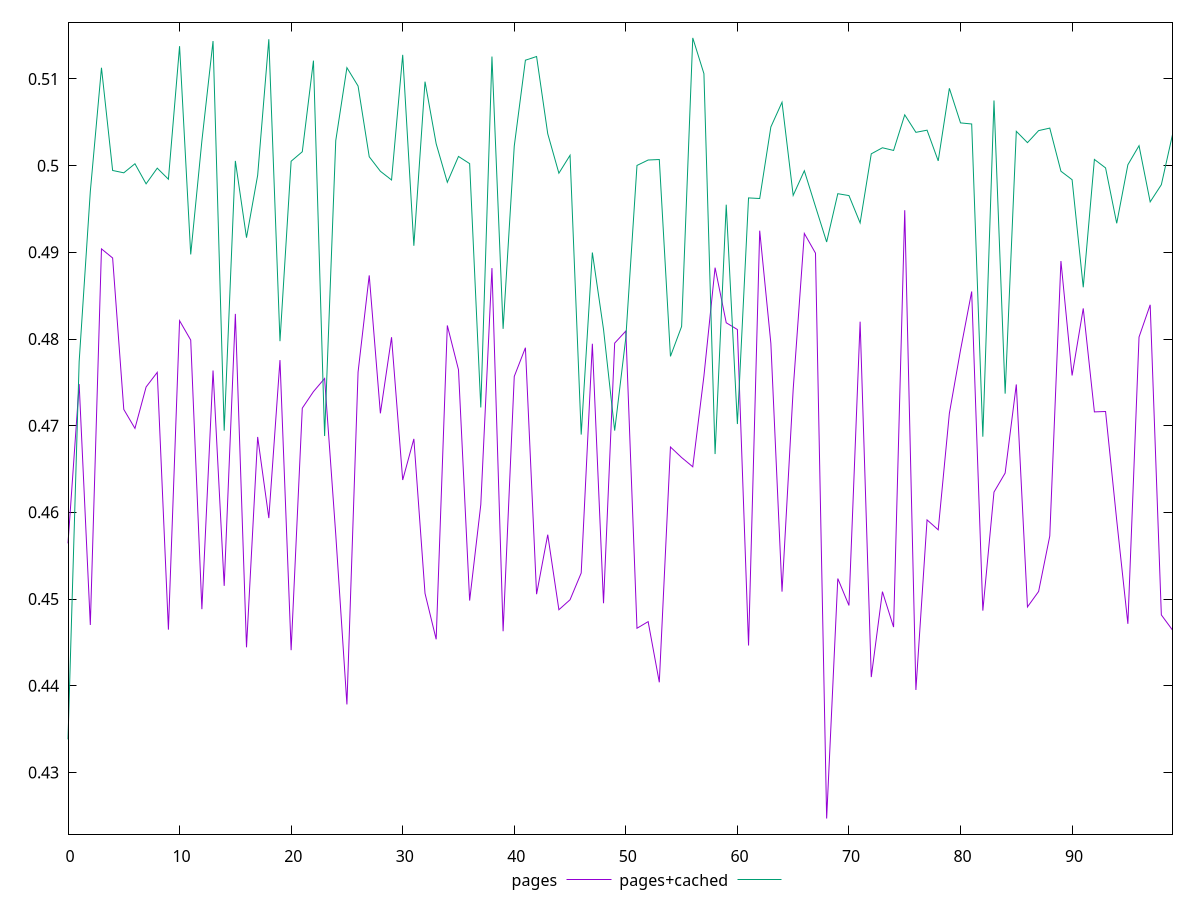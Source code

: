 reset

$pages <<EOF
0 0.4564248291987502
1 0.47480125203377455
2 0.4470110697532488
3 0.49039612712077185
4 0.4893484796032615
5 0.47187781787570027
6 0.4696865006968358
7 0.47446617764120125
8 0.47615184658790793
9 0.446471081139723
10 0.4821127824506773
11 0.4798785060099969
12 0.4488298712856412
13 0.47636717667573863
14 0.4515195261206761
15 0.4828952973815429
16 0.444433737272228
17 0.4687007542275286
18 0.4593383477947507
19 0.4775680899691411
20 0.4441031889878855
21 0.47202254754346595
22 0.4739323501138131
23 0.4754483989330038
24 0.45744456077039347
25 0.4378376780920375
26 0.4761884957762288
27 0.48734010948147904
28 0.4714250126017058
29 0.48020576302758267
30 0.46373354876690004
31 0.4684767526679603
32 0.45065562192785075
33 0.445354815742766
34 0.4815628683165262
35 0.47645825373961825
36 0.4498226431165313
37 0.46088485256306394
38 0.4881788508828309
39 0.44628307868333755
40 0.4756829790824317
41 0.4789943033407912
42 0.4505587945864835
43 0.45742594856386
44 0.4487669001176339
45 0.449918895684066
46 0.4530032667246692
47 0.4794478685568837
48 0.4495132476629021
49 0.47952540927090126
50 0.4809186252939252
51 0.446629483622817
52 0.4473931317231932
53 0.4403946562835619
54 0.46753918918637566
55 0.466326044541254
56 0.4652559183002644
57 0.47572809108024217
58 0.48823183863751707
59 0.48187180866203716
60 0.4810952754395352
61 0.4446368839502825
62 0.4924987576101279
63 0.4794959896390544
64 0.45085419594544446
65 0.4741813417321659
66 0.4921759509729294
67 0.48990574687158966
68 0.42467893186738165
69 0.4523630841600444
70 0.4492582074209031
71 0.48199875040199813
72 0.4409965638351176
73 0.4508529661478187
74 0.44676369774165214
75 0.49485741269757066
76 0.4395122852281309
77 0.4591293265333152
78 0.4579846364674362
79 0.47141938561192265
80 0.4787195479202596
81 0.4854816079759187
82 0.4486597458716141
83 0.4623410798106265
84 0.4645355460289789
85 0.4747563138721577
86 0.44909043948838073
87 0.45087292521279243
88 0.4572726610703182
89 0.48899291463399136
90 0.47579016405027535
91 0.4835296062655693
92 0.4715906213150029
93 0.4716373618066813
94 0.4590869771191489
95 0.44713965609412676
96 0.48022209951400846
97 0.48394392613792775
98 0.44816960554415575
99 0.4464201026851372
EOF

$pagesCached <<EOF
0 0.43380951080352015
1 0.47739272547903716
2 0.4970209446547564
3 0.5112948503068362
4 0.4994440338028404
5 0.49917331181670105
6 0.5002186277384463
7 0.4979023489708569
8 0.49971115089179674
9 0.4984351372389642
10 0.5137833522712235
11 0.4897557370400532
12 0.5028575284257052
13 0.5143742439074426
14 0.4694273168251744
15 0.5005487052526311
16 0.4916943530434144
17 0.4988916714608176
18 0.5145827084449103
19 0.4797525803341804
20 0.5005095509342116
21 0.5016055752695278
22 0.5121173370783894
23 0.4688081719172702
24 0.5028860683889425
25 0.5113031127078762
26 0.509185788423442
27 0.5010293214460555
28 0.499353846367239
29 0.4983469060682078
30 0.5127814675034723
31 0.4907573812083396
32 0.509690945326384
33 0.5025260628229146
34 0.49807966423041816
35 0.5010636433562949
36 0.5002333319008138
37 0.4721062013363138
38 0.5125867703891209
39 0.4811757283662121
40 0.5022605075876193
41 0.5121661636186344
42 0.5125913925291473
43 0.5036864251970159
44 0.4991295605838843
45 0.5011953157909417
46 0.4689742265356337
47 0.4899778470511824
48 0.48110977282494277
49 0.4694284953401662
50 0.48015488872373324
51 0.5000239402637748
52 0.500650764011951
53 0.5007072253437075
54 0.47799637895009234
55 0.48144685289270023
56 0.5147377674396766
57 0.5106113713746929
58 0.46673070204874295
59 0.49549545076121676
60 0.47018887969818957
61 0.49627913702260457
62 0.49620792832704763
63 0.504464398611391
64 0.5073149765202356
65 0.4965710026183766
66 0.499412427329189
67 0.4952826595500589
68 0.49119251456644714
69 0.49676424812927267
70 0.496547323483676
71 0.49339411464852667
72 0.5013639067346857
73 0.5020638377403184
74 0.5017546918141016
75 0.5058625307688639
76 0.5038431447033702
77 0.5040935108595872
78 0.5005496255845004
79 0.5089239688525444
80 0.5049330667631264
81 0.5048074292978418
82 0.4687307435996487
83 0.507519327954207
84 0.4736926378958312
85 0.5039616137189653
86 0.5026543448951724
87 0.5040423200884342
88 0.5043336998218033
89 0.49935769815947667
90 0.4983793707641172
91 0.4859689888582621
92 0.5007187923804156
93 0.4997412868802947
94 0.4933498029563363
95 0.5001035696593462
96 0.5023012623225496
97 0.4958224484737512
98 0.49780136190859764
99 0.5035755895967008
EOF

set key outside below
set xrange [0:99]
set yrange [0.42287775515593573:0.5165389441511224]
set trange [0.42287775515593573:0.5165389441511224]
set terminal svg size 640, 520 enhanced background rgb 'white'
set output "report_00018_2021-02-10T15-25-16.877Z/meta/pScore/comparison/line/0_vs_1.svg"

plot $pages title "pages" with line, \
     $pagesCached title "pages+cached" with line

reset
